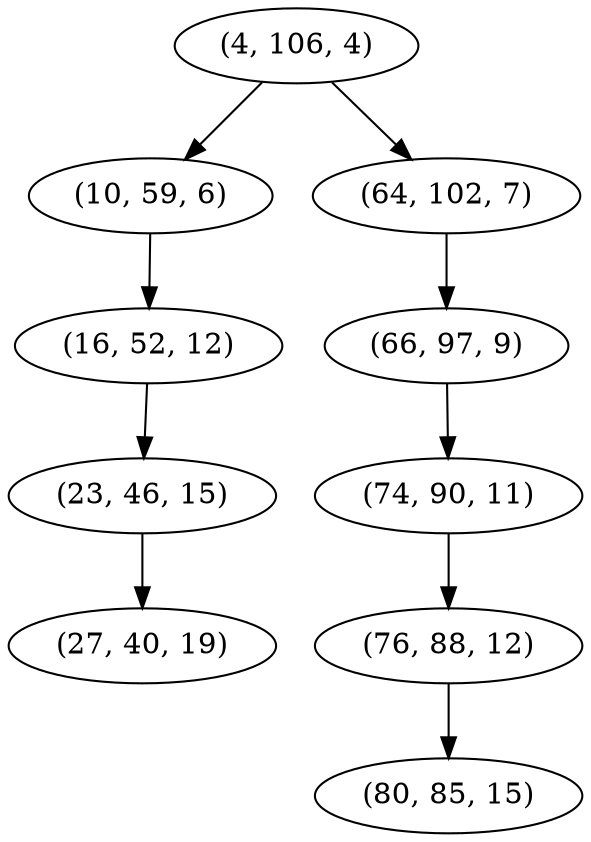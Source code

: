 digraph tree {
    "(4, 106, 4)";
    "(10, 59, 6)";
    "(16, 52, 12)";
    "(23, 46, 15)";
    "(27, 40, 19)";
    "(64, 102, 7)";
    "(66, 97, 9)";
    "(74, 90, 11)";
    "(76, 88, 12)";
    "(80, 85, 15)";
    "(4, 106, 4)" -> "(10, 59, 6)";
    "(4, 106, 4)" -> "(64, 102, 7)";
    "(10, 59, 6)" -> "(16, 52, 12)";
    "(16, 52, 12)" -> "(23, 46, 15)";
    "(23, 46, 15)" -> "(27, 40, 19)";
    "(64, 102, 7)" -> "(66, 97, 9)";
    "(66, 97, 9)" -> "(74, 90, 11)";
    "(74, 90, 11)" -> "(76, 88, 12)";
    "(76, 88, 12)" -> "(80, 85, 15)";
}
